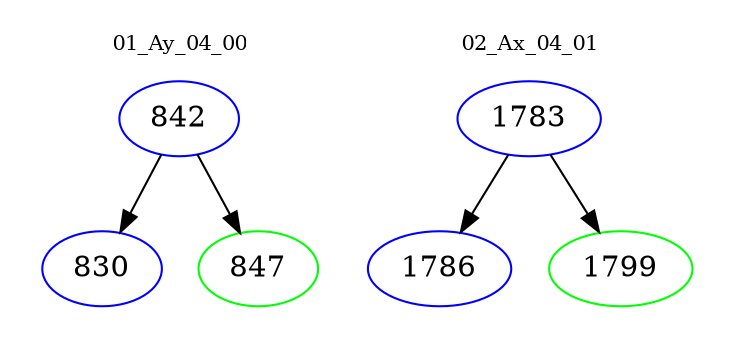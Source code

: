 digraph{
subgraph cluster_0 {
color = white
label = "01_Ay_04_00";
fontsize=10;
T0_842 [label="842", color="blue"]
T0_842 -> T0_830 [color="black"]
T0_830 [label="830", color="blue"]
T0_842 -> T0_847 [color="black"]
T0_847 [label="847", color="green"]
}
subgraph cluster_1 {
color = white
label = "02_Ax_04_01";
fontsize=10;
T1_1783 [label="1783", color="blue"]
T1_1783 -> T1_1786 [color="black"]
T1_1786 [label="1786", color="blue"]
T1_1783 -> T1_1799 [color="black"]
T1_1799 [label="1799", color="green"]
}
}
